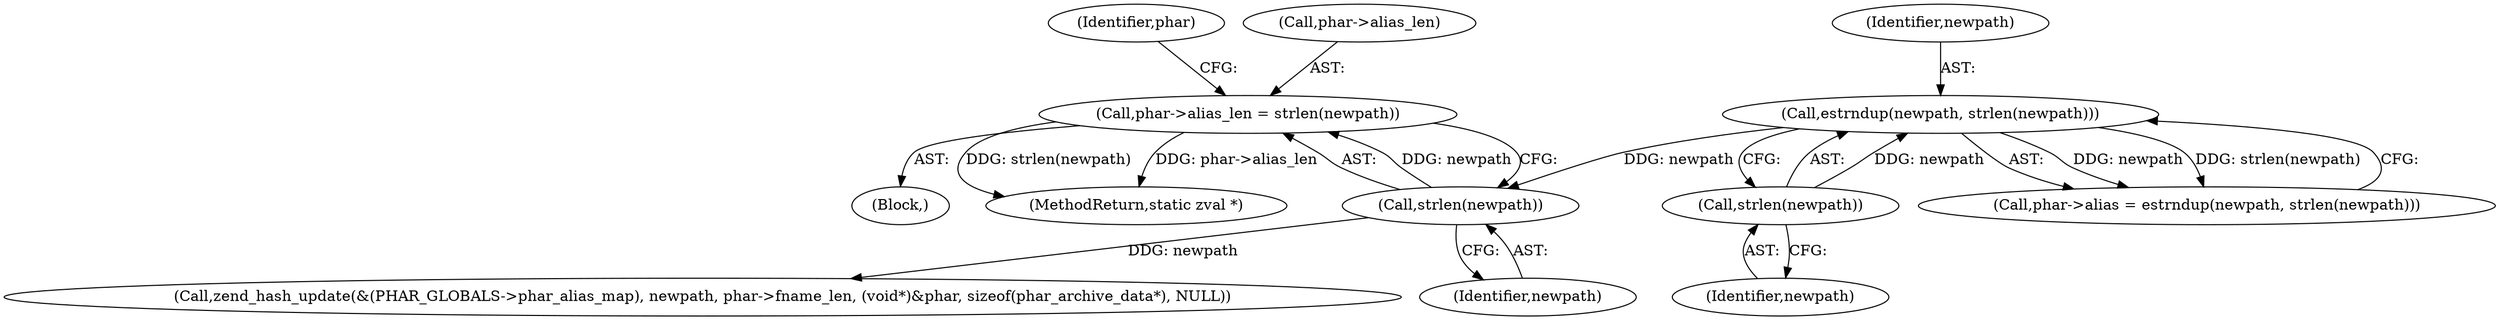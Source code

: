digraph "0_php_b2cf3f064b8f5efef89bb084521b61318c71781b@API" {
"1000546" [label="(Call,phar->alias_len = strlen(newpath))"];
"1000550" [label="(Call,strlen(newpath))"];
"1000542" [label="(Call,estrndup(newpath, strlen(newpath)))"];
"1000544" [label="(Call,strlen(newpath))"];
"1000557" [label="(Call,zend_hash_update(&(PHAR_GLOBALS->phar_alias_map), newpath, phar->fname_len, (void*)&phar, sizeof(phar_archive_data*), NULL))"];
"1000547" [label="(Call,phar->alias_len)"];
"1000550" [label="(Call,strlen(newpath))"];
"1000554" [label="(Identifier,phar)"];
"1000543" [label="(Identifier,newpath)"];
"1000546" [label="(Call,phar->alias_len = strlen(newpath))"];
"1000545" [label="(Identifier,newpath)"];
"1000542" [label="(Call,estrndup(newpath, strlen(newpath)))"];
"1000544" [label="(Call,strlen(newpath))"];
"1000538" [label="(Call,phar->alias = estrndup(newpath, strlen(newpath)))"];
"1000537" [label="(Block,)"];
"1000686" [label="(MethodReturn,static zval *)"];
"1000551" [label="(Identifier,newpath)"];
"1000546" -> "1000537"  [label="AST: "];
"1000546" -> "1000550"  [label="CFG: "];
"1000547" -> "1000546"  [label="AST: "];
"1000550" -> "1000546"  [label="AST: "];
"1000554" -> "1000546"  [label="CFG: "];
"1000546" -> "1000686"  [label="DDG: strlen(newpath)"];
"1000546" -> "1000686"  [label="DDG: phar->alias_len"];
"1000550" -> "1000546"  [label="DDG: newpath"];
"1000550" -> "1000551"  [label="CFG: "];
"1000551" -> "1000550"  [label="AST: "];
"1000542" -> "1000550"  [label="DDG: newpath"];
"1000550" -> "1000557"  [label="DDG: newpath"];
"1000542" -> "1000538"  [label="AST: "];
"1000542" -> "1000544"  [label="CFG: "];
"1000543" -> "1000542"  [label="AST: "];
"1000544" -> "1000542"  [label="AST: "];
"1000538" -> "1000542"  [label="CFG: "];
"1000542" -> "1000538"  [label="DDG: newpath"];
"1000542" -> "1000538"  [label="DDG: strlen(newpath)"];
"1000544" -> "1000542"  [label="DDG: newpath"];
"1000544" -> "1000545"  [label="CFG: "];
"1000545" -> "1000544"  [label="AST: "];
}
